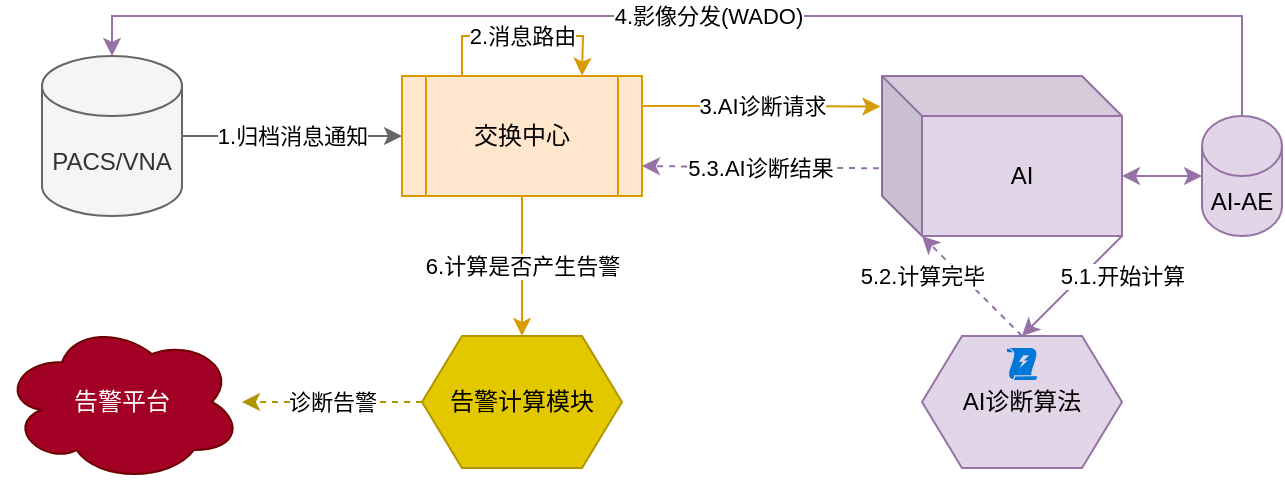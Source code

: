 <mxfile version="19.0.3" type="device"><diagram id="Ii3QHxC3yyBP53e7Ic0O" name="Page-1"><mxGraphModel dx="785" dy="461" grid="1" gridSize="10" guides="1" tooltips="1" connect="1" arrows="1" fold="1" page="1" pageScale="1" pageWidth="1169" pageHeight="827" math="0" shadow="0"><root><mxCell id="0"/><mxCell id="1" parent="0"/><mxCell id="PQ2Bmhoq7qB0EkP2iiRc-8" value="3.AI诊断请求" style="edgeStyle=orthogonalEdgeStyle;rounded=0;orthogonalLoop=1;jettySize=auto;html=1;exitX=1;exitY=0.25;exitDx=0;exitDy=0;entryX=-0.007;entryY=0.191;entryDx=0;entryDy=0;entryPerimeter=0;fillColor=#ffe6cc;strokeColor=#d79b00;" parent="1" source="PQ2Bmhoq7qB0EkP2iiRc-1" target="PQ2Bmhoq7qB0EkP2iiRc-3" edge="1"><mxGeometry relative="1" as="geometry"/></mxCell><mxCell id="PQ2Bmhoq7qB0EkP2iiRc-12" value="6.计算是否产生告警" style="edgeStyle=orthogonalEdgeStyle;rounded=0;orthogonalLoop=1;jettySize=auto;html=1;exitX=0.5;exitY=1;exitDx=0;exitDy=0;fillColor=#ffe6cc;strokeColor=#d79b00;" parent="1" source="PQ2Bmhoq7qB0EkP2iiRc-1" target="PQ2Bmhoq7qB0EkP2iiRc-11" edge="1"><mxGeometry relative="1" as="geometry"/></mxCell><mxCell id="71_CkB-VLyF2JPmoW0At-3" value="2.消息路由" style="edgeStyle=orthogonalEdgeStyle;rounded=0;orthogonalLoop=1;jettySize=auto;html=1;exitX=0.25;exitY=0;exitDx=0;exitDy=0;strokeColor=#D79B00;" edge="1" parent="1" source="PQ2Bmhoq7qB0EkP2iiRc-1"><mxGeometry relative="1" as="geometry"><mxPoint x="390" y="179.833" as="targetPoint"/></mxGeometry></mxCell><mxCell id="PQ2Bmhoq7qB0EkP2iiRc-1" value="交换中心" style="shape=process;whiteSpace=wrap;html=1;backgroundOutline=1;fillColor=#ffe6cc;strokeColor=#d79b00;" parent="1" vertex="1"><mxGeometry x="300" y="180" width="120" height="60" as="geometry"/></mxCell><mxCell id="PQ2Bmhoq7qB0EkP2iiRc-7" value="4.影像分发(WADO)" style="edgeStyle=orthogonalEdgeStyle;rounded=0;orthogonalLoop=1;jettySize=auto;html=1;exitX=0.5;exitY=0;exitDx=0;exitDy=0;exitPerimeter=0;entryX=0.5;entryY=0;entryDx=0;entryDy=0;entryPerimeter=0;fillColor=#f5f5f5;strokeColor=#9673A6;" parent="1" source="PQ2Bmhoq7qB0EkP2iiRc-4" target="PQ2Bmhoq7qB0EkP2iiRc-2" edge="1"><mxGeometry relative="1" as="geometry"/></mxCell><mxCell id="71_CkB-VLyF2JPmoW0At-2" value="1.归档消息通知" style="edgeStyle=orthogonalEdgeStyle;rounded=0;orthogonalLoop=1;jettySize=auto;html=1;exitX=1;exitY=0.5;exitDx=0;exitDy=0;exitPerimeter=0;entryX=0;entryY=0.5;entryDx=0;entryDy=0;strokeColor=#666666;" edge="1" parent="1" source="PQ2Bmhoq7qB0EkP2iiRc-2" target="PQ2Bmhoq7qB0EkP2iiRc-1"><mxGeometry relative="1" as="geometry"/></mxCell><mxCell id="PQ2Bmhoq7qB0EkP2iiRc-2" value="PACS/VNA" style="shape=cylinder3;whiteSpace=wrap;html=1;boundedLbl=1;backgroundOutline=1;size=15;fillColor=#f5f5f5;fontColor=#333333;strokeColor=#666666;" parent="1" vertex="1"><mxGeometry x="120" y="170" width="70" height="80" as="geometry"/></mxCell><mxCell id="PQ2Bmhoq7qB0EkP2iiRc-16" value="5.1.开始计算" style="rounded=0;orthogonalLoop=1;jettySize=auto;html=1;exitX=1;exitY=1;exitDx=0;exitDy=0;exitPerimeter=0;entryX=0.5;entryY=0;entryDx=0;entryDy=0;fillColor=#e1d5e7;strokeColor=#9673a6;" parent="1" source="PQ2Bmhoq7qB0EkP2iiRc-3" target="PQ2Bmhoq7qB0EkP2iiRc-15" edge="1"><mxGeometry x="-0.6" y="14" relative="1" as="geometry"><mxPoint as="offset"/></mxGeometry></mxCell><mxCell id="PQ2Bmhoq7qB0EkP2iiRc-19" value="5.3.AI诊断结果" style="edgeStyle=none;rounded=0;orthogonalLoop=1;jettySize=auto;html=1;exitX=-0.012;exitY=0.577;exitDx=0;exitDy=0;exitPerimeter=0;entryX=1;entryY=0.75;entryDx=0;entryDy=0;dashed=1;fillColor=#e1d5e7;strokeColor=#9673a6;" parent="1" source="PQ2Bmhoq7qB0EkP2iiRc-3" target="PQ2Bmhoq7qB0EkP2iiRc-1" edge="1"><mxGeometry relative="1" as="geometry"/></mxCell><mxCell id="PQ2Bmhoq7qB0EkP2iiRc-3" value="AI" style="shape=cube;whiteSpace=wrap;html=1;boundedLbl=1;backgroundOutline=1;darkOpacity=0.05;darkOpacity2=0.1;fillColor=#e1d5e7;strokeColor=#9673a6;" parent="1" vertex="1"><mxGeometry x="540" y="180" width="120" height="80" as="geometry"/></mxCell><mxCell id="PQ2Bmhoq7qB0EkP2iiRc-4" value="AI-AE" style="shape=cylinder3;whiteSpace=wrap;html=1;boundedLbl=1;backgroundOutline=1;size=15;fillColor=#e1d5e7;strokeColor=#9673a6;" parent="1" vertex="1"><mxGeometry x="700" y="200" width="40" height="60" as="geometry"/></mxCell><mxCell id="PQ2Bmhoq7qB0EkP2iiRc-10" value="" style="endArrow=classic;startArrow=classic;html=1;rounded=0;entryX=0;entryY=0.5;entryDx=0;entryDy=0;entryPerimeter=0;exitX=0;exitY=0;exitDx=120;exitDy=50;exitPerimeter=0;fillColor=#e1d5e7;strokeColor=#9673a6;" parent="1" source="PQ2Bmhoq7qB0EkP2iiRc-3" target="PQ2Bmhoq7qB0EkP2iiRc-4" edge="1"><mxGeometry width="50" height="50" relative="1" as="geometry"><mxPoint x="550" y="410" as="sourcePoint"/><mxPoint x="600" y="360" as="targetPoint"/></mxGeometry></mxCell><mxCell id="PQ2Bmhoq7qB0EkP2iiRc-21" value="诊断告警" style="edgeStyle=none;rounded=0;orthogonalLoop=1;jettySize=auto;html=1;exitX=0;exitY=0.5;exitDx=0;exitDy=0;dashed=1;fillColor=#e3c800;strokeColor=#B09500;" parent="1" source="PQ2Bmhoq7qB0EkP2iiRc-11" target="PQ2Bmhoq7qB0EkP2iiRc-20" edge="1"><mxGeometry relative="1" as="geometry"/></mxCell><mxCell id="PQ2Bmhoq7qB0EkP2iiRc-11" value="告警计算模块" style="shape=hexagon;perimeter=hexagonPerimeter2;whiteSpace=wrap;html=1;fixedSize=1;fillColor=#e3c800;strokeColor=#B09500;fontColor=#000000;" parent="1" vertex="1"><mxGeometry x="310" y="310" width="100" height="66" as="geometry"/></mxCell><mxCell id="PQ2Bmhoq7qB0EkP2iiRc-18" value="5.2.计算完毕" style="edgeStyle=none;rounded=0;orthogonalLoop=1;jettySize=auto;html=1;entryX=0;entryY=0;entryDx=20;entryDy=80;entryPerimeter=0;exitX=0.5;exitY=0;exitDx=0;exitDy=0;fillColor=#e1d5e7;strokeColor=#9673a6;dashed=1;" parent="1" source="PQ2Bmhoq7qB0EkP2iiRc-15" target="PQ2Bmhoq7qB0EkP2iiRc-3" edge="1"><mxGeometry x="0.6" y="14" relative="1" as="geometry"><mxPoint as="offset"/></mxGeometry></mxCell><mxCell id="PQ2Bmhoq7qB0EkP2iiRc-15" value="AI诊断算法" style="shape=hexagon;perimeter=hexagonPerimeter2;whiteSpace=wrap;html=1;fixedSize=1;fillColor=#e1d5e7;strokeColor=#9673a6;" parent="1" vertex="1"><mxGeometry x="560" y="310" width="100" height="66" as="geometry"/></mxCell><mxCell id="PQ2Bmhoq7qB0EkP2iiRc-20" value="告警平台" style="ellipse;shape=cloud;whiteSpace=wrap;html=1;fillColor=#a20025;fontColor=#ffffff;strokeColor=#6F0000;" parent="1" vertex="1"><mxGeometry x="100" y="303" width="120" height="80" as="geometry"/></mxCell><mxCell id="PQ2Bmhoq7qB0EkP2iiRc-23" value="" style="sketch=0;aspect=fixed;pointerEvents=1;shadow=0;dashed=0;html=1;strokeColor=none;labelPosition=center;verticalLabelPosition=bottom;verticalAlign=top;align=center;shape=mxgraph.mscae.enterprise.triggers;fillColor=#0078D7;" parent="1" vertex="1"><mxGeometry x="602.48" y="316" width="15.04" height="16" as="geometry"/></mxCell></root></mxGraphModel></diagram></mxfile>